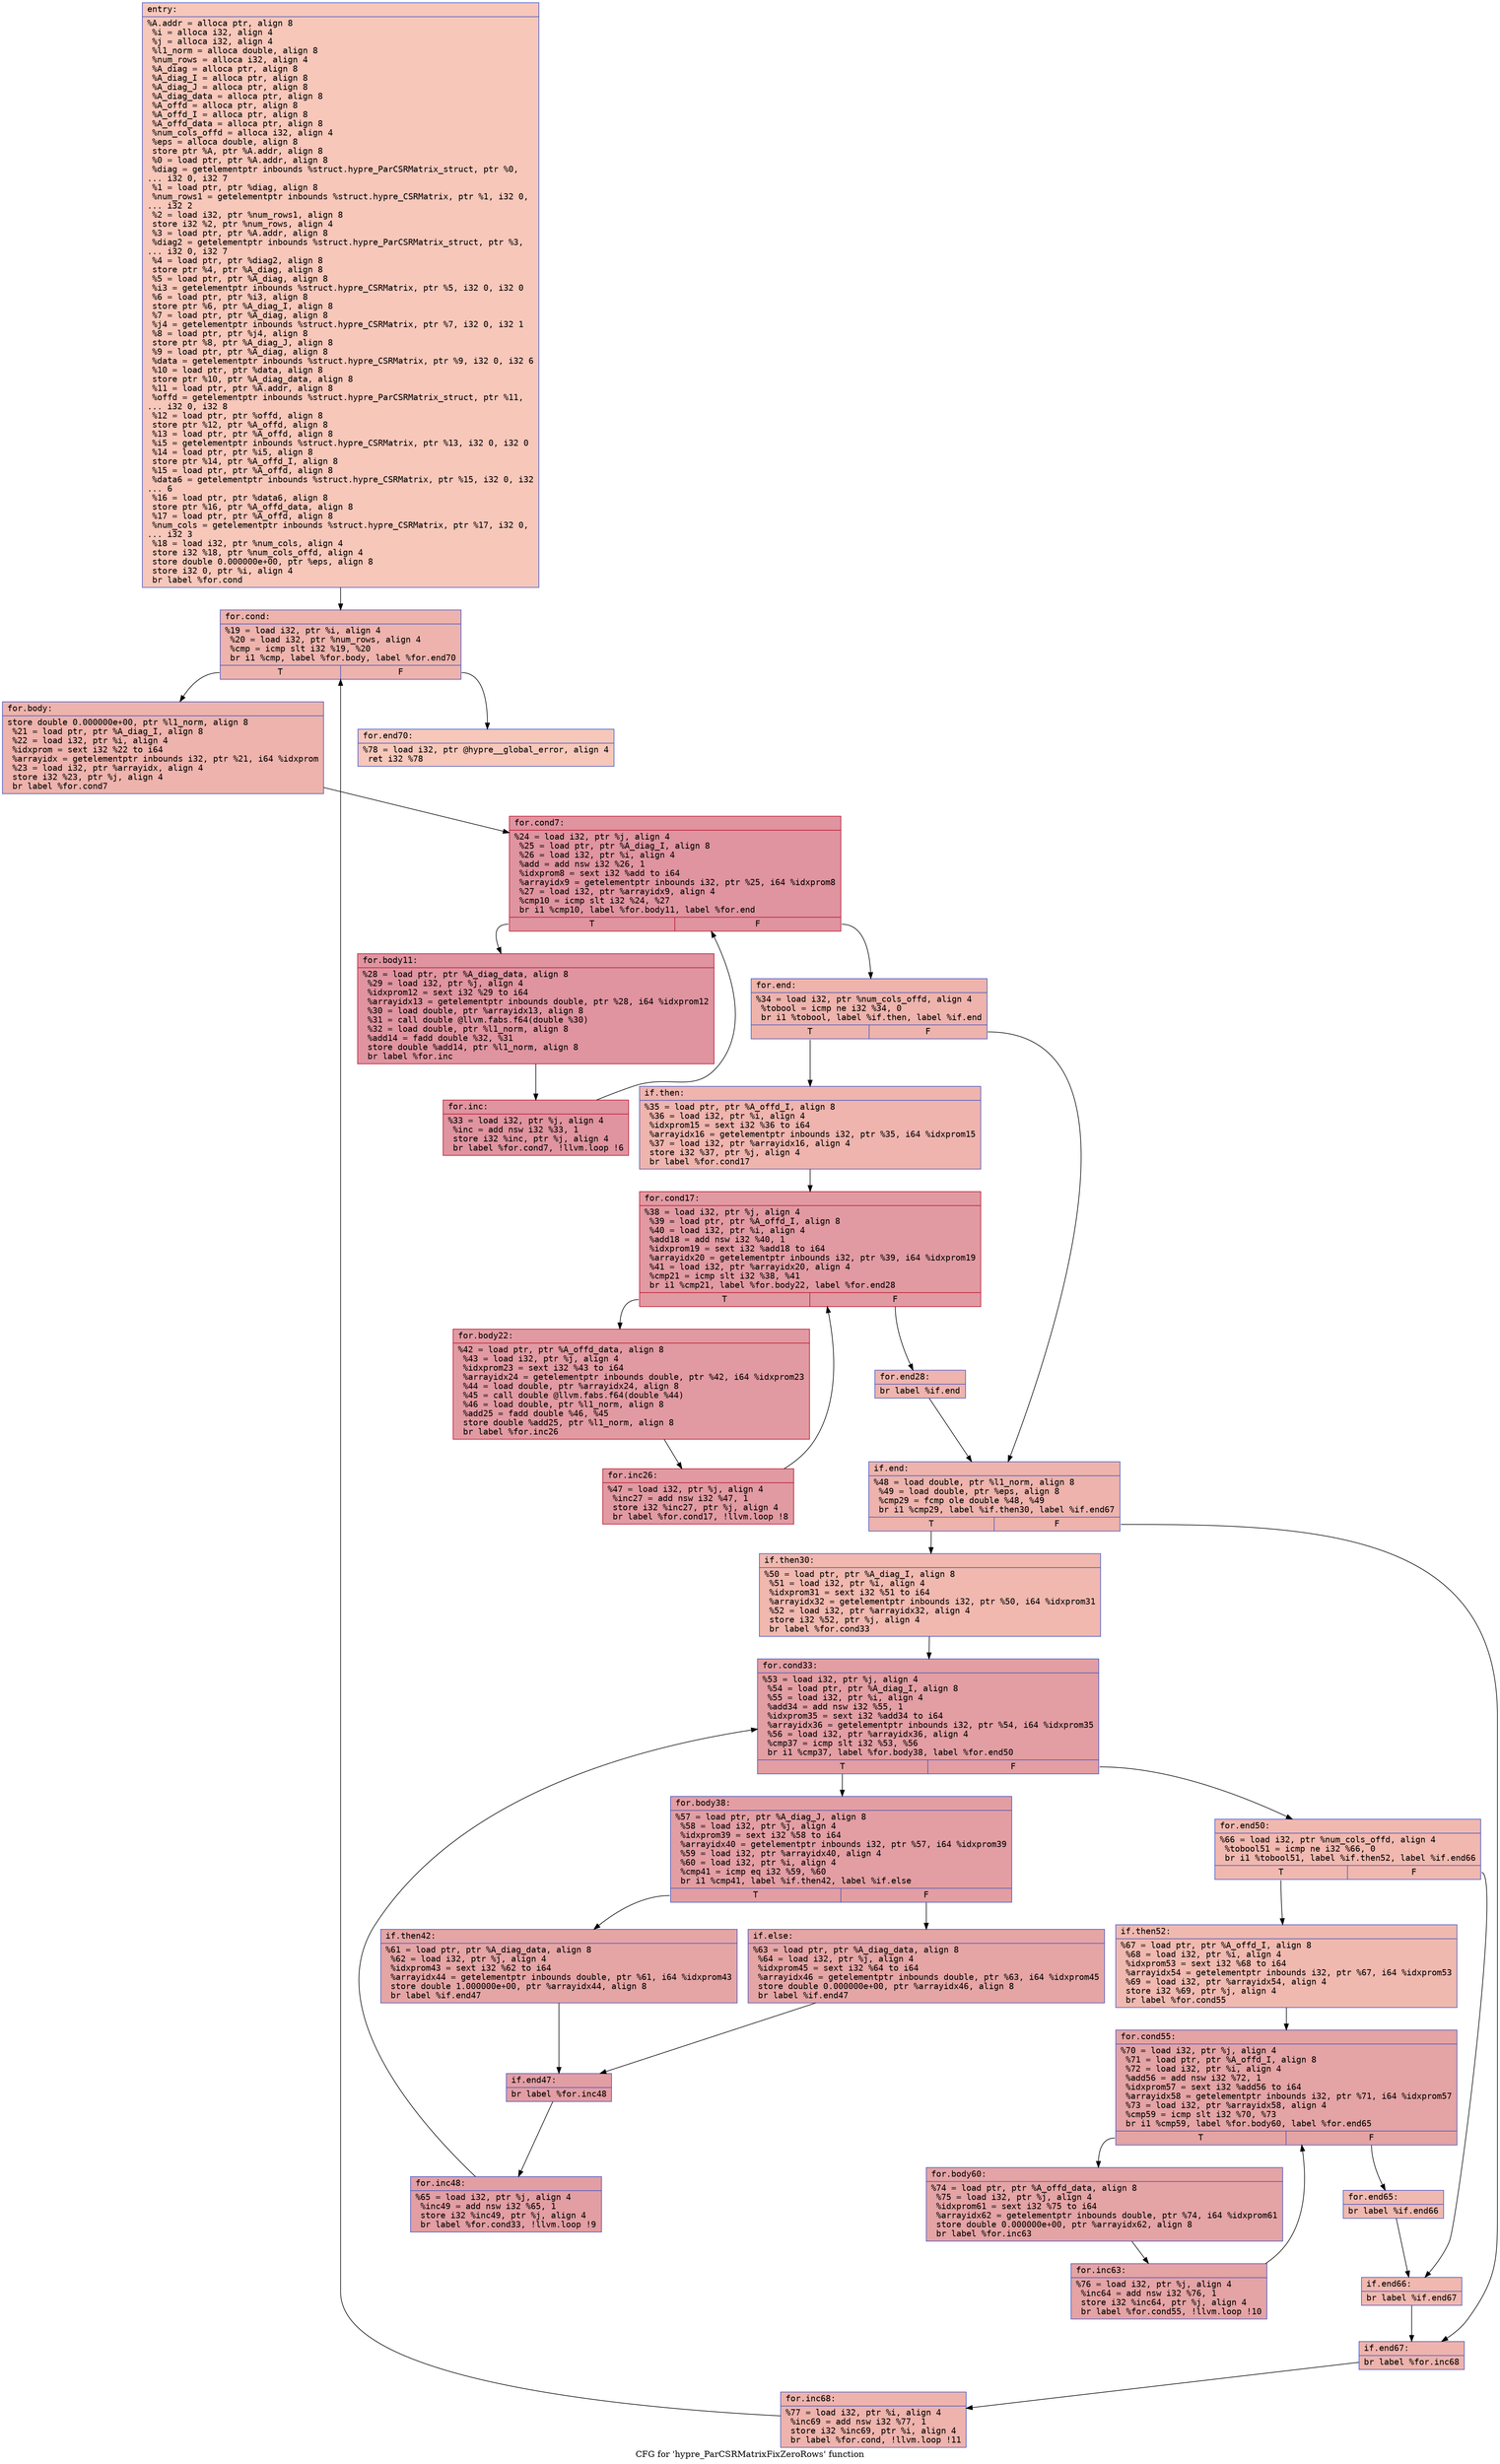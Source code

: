 digraph "CFG for 'hypre_ParCSRMatrixFixZeroRows' function" {
	label="CFG for 'hypre_ParCSRMatrixFixZeroRows' function";

	Node0x56058d7332c0 [shape=record,color="#3d50c3ff", style=filled, fillcolor="#ec7f6370" fontname="Courier",label="{entry:\l|  %A.addr = alloca ptr, align 8\l  %i = alloca i32, align 4\l  %j = alloca i32, align 4\l  %l1_norm = alloca double, align 8\l  %num_rows = alloca i32, align 4\l  %A_diag = alloca ptr, align 8\l  %A_diag_I = alloca ptr, align 8\l  %A_diag_J = alloca ptr, align 8\l  %A_diag_data = alloca ptr, align 8\l  %A_offd = alloca ptr, align 8\l  %A_offd_I = alloca ptr, align 8\l  %A_offd_data = alloca ptr, align 8\l  %num_cols_offd = alloca i32, align 4\l  %eps = alloca double, align 8\l  store ptr %A, ptr %A.addr, align 8\l  %0 = load ptr, ptr %A.addr, align 8\l  %diag = getelementptr inbounds %struct.hypre_ParCSRMatrix_struct, ptr %0,\l... i32 0, i32 7\l  %1 = load ptr, ptr %diag, align 8\l  %num_rows1 = getelementptr inbounds %struct.hypre_CSRMatrix, ptr %1, i32 0,\l... i32 2\l  %2 = load i32, ptr %num_rows1, align 8\l  store i32 %2, ptr %num_rows, align 4\l  %3 = load ptr, ptr %A.addr, align 8\l  %diag2 = getelementptr inbounds %struct.hypre_ParCSRMatrix_struct, ptr %3,\l... i32 0, i32 7\l  %4 = load ptr, ptr %diag2, align 8\l  store ptr %4, ptr %A_diag, align 8\l  %5 = load ptr, ptr %A_diag, align 8\l  %i3 = getelementptr inbounds %struct.hypre_CSRMatrix, ptr %5, i32 0, i32 0\l  %6 = load ptr, ptr %i3, align 8\l  store ptr %6, ptr %A_diag_I, align 8\l  %7 = load ptr, ptr %A_diag, align 8\l  %j4 = getelementptr inbounds %struct.hypre_CSRMatrix, ptr %7, i32 0, i32 1\l  %8 = load ptr, ptr %j4, align 8\l  store ptr %8, ptr %A_diag_J, align 8\l  %9 = load ptr, ptr %A_diag, align 8\l  %data = getelementptr inbounds %struct.hypre_CSRMatrix, ptr %9, i32 0, i32 6\l  %10 = load ptr, ptr %data, align 8\l  store ptr %10, ptr %A_diag_data, align 8\l  %11 = load ptr, ptr %A.addr, align 8\l  %offd = getelementptr inbounds %struct.hypre_ParCSRMatrix_struct, ptr %11,\l... i32 0, i32 8\l  %12 = load ptr, ptr %offd, align 8\l  store ptr %12, ptr %A_offd, align 8\l  %13 = load ptr, ptr %A_offd, align 8\l  %i5 = getelementptr inbounds %struct.hypre_CSRMatrix, ptr %13, i32 0, i32 0\l  %14 = load ptr, ptr %i5, align 8\l  store ptr %14, ptr %A_offd_I, align 8\l  %15 = load ptr, ptr %A_offd, align 8\l  %data6 = getelementptr inbounds %struct.hypre_CSRMatrix, ptr %15, i32 0, i32\l... 6\l  %16 = load ptr, ptr %data6, align 8\l  store ptr %16, ptr %A_offd_data, align 8\l  %17 = load ptr, ptr %A_offd, align 8\l  %num_cols = getelementptr inbounds %struct.hypre_CSRMatrix, ptr %17, i32 0,\l... i32 3\l  %18 = load i32, ptr %num_cols, align 4\l  store i32 %18, ptr %num_cols_offd, align 4\l  store double 0.000000e+00, ptr %eps, align 8\l  store i32 0, ptr %i, align 4\l  br label %for.cond\l}"];
	Node0x56058d7332c0 -> Node0x56058d7357f0[tooltip="entry -> for.cond\nProbability 100.00%" ];
	Node0x56058d7357f0 [shape=record,color="#3d50c3ff", style=filled, fillcolor="#d6524470" fontname="Courier",label="{for.cond:\l|  %19 = load i32, ptr %i, align 4\l  %20 = load i32, ptr %num_rows, align 4\l  %cmp = icmp slt i32 %19, %20\l  br i1 %cmp, label %for.body, label %for.end70\l|{<s0>T|<s1>F}}"];
	Node0x56058d7357f0:s0 -> Node0x56058d735a90[tooltip="for.cond -> for.body\nProbability 96.88%" ];
	Node0x56058d7357f0:s1 -> Node0x56058d735b10[tooltip="for.cond -> for.end70\nProbability 3.12%" ];
	Node0x56058d735a90 [shape=record,color="#3d50c3ff", style=filled, fillcolor="#d6524470" fontname="Courier",label="{for.body:\l|  store double 0.000000e+00, ptr %l1_norm, align 8\l  %21 = load ptr, ptr %A_diag_I, align 8\l  %22 = load i32, ptr %i, align 4\l  %idxprom = sext i32 %22 to i64\l  %arrayidx = getelementptr inbounds i32, ptr %21, i64 %idxprom\l  %23 = load i32, ptr %arrayidx, align 4\l  store i32 %23, ptr %j, align 4\l  br label %for.cond7\l}"];
	Node0x56058d735a90 -> Node0x56058d736060[tooltip="for.body -> for.cond7\nProbability 100.00%" ];
	Node0x56058d736060 [shape=record,color="#b70d28ff", style=filled, fillcolor="#b70d2870" fontname="Courier",label="{for.cond7:\l|  %24 = load i32, ptr %j, align 4\l  %25 = load ptr, ptr %A_diag_I, align 8\l  %26 = load i32, ptr %i, align 4\l  %add = add nsw i32 %26, 1\l  %idxprom8 = sext i32 %add to i64\l  %arrayidx9 = getelementptr inbounds i32, ptr %25, i64 %idxprom8\l  %27 = load i32, ptr %arrayidx9, align 4\l  %cmp10 = icmp slt i32 %24, %27\l  br i1 %cmp10, label %for.body11, label %for.end\l|{<s0>T|<s1>F}}"];
	Node0x56058d736060:s0 -> Node0x56058d736620[tooltip="for.cond7 -> for.body11\nProbability 96.88%" ];
	Node0x56058d736060:s1 -> Node0x56058d7366a0[tooltip="for.cond7 -> for.end\nProbability 3.12%" ];
	Node0x56058d736620 [shape=record,color="#b70d28ff", style=filled, fillcolor="#b70d2870" fontname="Courier",label="{for.body11:\l|  %28 = load ptr, ptr %A_diag_data, align 8\l  %29 = load i32, ptr %j, align 4\l  %idxprom12 = sext i32 %29 to i64\l  %arrayidx13 = getelementptr inbounds double, ptr %28, i64 %idxprom12\l  %30 = load double, ptr %arrayidx13, align 8\l  %31 = call double @llvm.fabs.f64(double %30)\l  %32 = load double, ptr %l1_norm, align 8\l  %add14 = fadd double %32, %31\l  store double %add14, ptr %l1_norm, align 8\l  br label %for.inc\l}"];
	Node0x56058d736620 -> Node0x56058d736df0[tooltip="for.body11 -> for.inc\nProbability 100.00%" ];
	Node0x56058d736df0 [shape=record,color="#b70d28ff", style=filled, fillcolor="#b70d2870" fontname="Courier",label="{for.inc:\l|  %33 = load i32, ptr %j, align 4\l  %inc = add nsw i32 %33, 1\l  store i32 %inc, ptr %j, align 4\l  br label %for.cond7, !llvm.loop !6\l}"];
	Node0x56058d736df0 -> Node0x56058d736060[tooltip="for.inc -> for.cond7\nProbability 100.00%" ];
	Node0x56058d7366a0 [shape=record,color="#3d50c3ff", style=filled, fillcolor="#d6524470" fontname="Courier",label="{for.end:\l|  %34 = load i32, ptr %num_cols_offd, align 4\l  %tobool = icmp ne i32 %34, 0\l  br i1 %tobool, label %if.then, label %if.end\l|{<s0>T|<s1>F}}"];
	Node0x56058d7366a0:s0 -> Node0x56058d737390[tooltip="for.end -> if.then\nProbability 62.50%" ];
	Node0x56058d7366a0:s1 -> Node0x56058d737400[tooltip="for.end -> if.end\nProbability 37.50%" ];
	Node0x56058d737390 [shape=record,color="#3d50c3ff", style=filled, fillcolor="#d8564670" fontname="Courier",label="{if.then:\l|  %35 = load ptr, ptr %A_offd_I, align 8\l  %36 = load i32, ptr %i, align 4\l  %idxprom15 = sext i32 %36 to i64\l  %arrayidx16 = getelementptr inbounds i32, ptr %35, i64 %idxprom15\l  %37 = load i32, ptr %arrayidx16, align 4\l  store i32 %37, ptr %j, align 4\l  br label %for.cond17\l}"];
	Node0x56058d737390 -> Node0x56058d7352a0[tooltip="if.then -> for.cond17\nProbability 100.00%" ];
	Node0x56058d7352a0 [shape=record,color="#b70d28ff", style=filled, fillcolor="#bb1b2c70" fontname="Courier",label="{for.cond17:\l|  %38 = load i32, ptr %j, align 4\l  %39 = load ptr, ptr %A_offd_I, align 8\l  %40 = load i32, ptr %i, align 4\l  %add18 = add nsw i32 %40, 1\l  %idxprom19 = sext i32 %add18 to i64\l  %arrayidx20 = getelementptr inbounds i32, ptr %39, i64 %idxprom19\l  %41 = load i32, ptr %arrayidx20, align 4\l  %cmp21 = icmp slt i32 %38, %41\l  br i1 %cmp21, label %for.body22, label %for.end28\l|{<s0>T|<s1>F}}"];
	Node0x56058d7352a0:s0 -> Node0x56058d738180[tooltip="for.cond17 -> for.body22\nProbability 96.88%" ];
	Node0x56058d7352a0:s1 -> Node0x56058d738200[tooltip="for.cond17 -> for.end28\nProbability 3.12%" ];
	Node0x56058d738180 [shape=record,color="#b70d28ff", style=filled, fillcolor="#bb1b2c70" fontname="Courier",label="{for.body22:\l|  %42 = load ptr, ptr %A_offd_data, align 8\l  %43 = load i32, ptr %j, align 4\l  %idxprom23 = sext i32 %43 to i64\l  %arrayidx24 = getelementptr inbounds double, ptr %42, i64 %idxprom23\l  %44 = load double, ptr %arrayidx24, align 8\l  %45 = call double @llvm.fabs.f64(double %44)\l  %46 = load double, ptr %l1_norm, align 8\l  %add25 = fadd double %46, %45\l  store double %add25, ptr %l1_norm, align 8\l  br label %for.inc26\l}"];
	Node0x56058d738180 -> Node0x56058d7388e0[tooltip="for.body22 -> for.inc26\nProbability 100.00%" ];
	Node0x56058d7388e0 [shape=record,color="#b70d28ff", style=filled, fillcolor="#bb1b2c70" fontname="Courier",label="{for.inc26:\l|  %47 = load i32, ptr %j, align 4\l  %inc27 = add nsw i32 %47, 1\l  store i32 %inc27, ptr %j, align 4\l  br label %for.cond17, !llvm.loop !8\l}"];
	Node0x56058d7388e0 -> Node0x56058d7352a0[tooltip="for.inc26 -> for.cond17\nProbability 100.00%" ];
	Node0x56058d738200 [shape=record,color="#3d50c3ff", style=filled, fillcolor="#d8564670" fontname="Courier",label="{for.end28:\l|  br label %if.end\l}"];
	Node0x56058d738200 -> Node0x56058d737400[tooltip="for.end28 -> if.end\nProbability 100.00%" ];
	Node0x56058d737400 [shape=record,color="#3d50c3ff", style=filled, fillcolor="#d6524470" fontname="Courier",label="{if.end:\l|  %48 = load double, ptr %l1_norm, align 8\l  %49 = load double, ptr %eps, align 8\l  %cmp29 = fcmp ole double %48, %49\l  br i1 %cmp29, label %if.then30, label %if.end67\l|{<s0>T|<s1>F}}"];
	Node0x56058d737400:s0 -> Node0x56058d739790[tooltip="if.end -> if.then30\nProbability 50.00%" ];
	Node0x56058d737400:s1 -> Node0x56058d739810[tooltip="if.end -> if.end67\nProbability 50.00%" ];
	Node0x56058d739790 [shape=record,color="#3d50c3ff", style=filled, fillcolor="#dc5d4a70" fontname="Courier",label="{if.then30:\l|  %50 = load ptr, ptr %A_diag_I, align 8\l  %51 = load i32, ptr %i, align 4\l  %idxprom31 = sext i32 %51 to i64\l  %arrayidx32 = getelementptr inbounds i32, ptr %50, i64 %idxprom31\l  %52 = load i32, ptr %arrayidx32, align 4\l  store i32 %52, ptr %j, align 4\l  br label %for.cond33\l}"];
	Node0x56058d739790 -> Node0x56058d739cd0[tooltip="if.then30 -> for.cond33\nProbability 100.00%" ];
	Node0x56058d739cd0 [shape=record,color="#3d50c3ff", style=filled, fillcolor="#be242e70" fontname="Courier",label="{for.cond33:\l|  %53 = load i32, ptr %j, align 4\l  %54 = load ptr, ptr %A_diag_I, align 8\l  %55 = load i32, ptr %i, align 4\l  %add34 = add nsw i32 %55, 1\l  %idxprom35 = sext i32 %add34 to i64\l  %arrayidx36 = getelementptr inbounds i32, ptr %54, i64 %idxprom35\l  %56 = load i32, ptr %arrayidx36, align 4\l  %cmp37 = icmp slt i32 %53, %56\l  br i1 %cmp37, label %for.body38, label %for.end50\l|{<s0>T|<s1>F}}"];
	Node0x56058d739cd0:s0 -> Node0x56058d73a290[tooltip="for.cond33 -> for.body38\nProbability 96.88%" ];
	Node0x56058d739cd0:s1 -> Node0x56058d73a310[tooltip="for.cond33 -> for.end50\nProbability 3.12%" ];
	Node0x56058d73a290 [shape=record,color="#3d50c3ff", style=filled, fillcolor="#be242e70" fontname="Courier",label="{for.body38:\l|  %57 = load ptr, ptr %A_diag_J, align 8\l  %58 = load i32, ptr %j, align 4\l  %idxprom39 = sext i32 %58 to i64\l  %arrayidx40 = getelementptr inbounds i32, ptr %57, i64 %idxprom39\l  %59 = load i32, ptr %arrayidx40, align 4\l  %60 = load i32, ptr %i, align 4\l  %cmp41 = icmp eq i32 %59, %60\l  br i1 %cmp41, label %if.then42, label %if.else\l|{<s0>T|<s1>F}}"];
	Node0x56058d73a290:s0 -> Node0x56058d73a860[tooltip="for.body38 -> if.then42\nProbability 50.00%" ];
	Node0x56058d73a290:s1 -> Node0x56058d73a8e0[tooltip="for.body38 -> if.else\nProbability 50.00%" ];
	Node0x56058d73a860 [shape=record,color="#3d50c3ff", style=filled, fillcolor="#c5333470" fontname="Courier",label="{if.then42:\l|  %61 = load ptr, ptr %A_diag_data, align 8\l  %62 = load i32, ptr %j, align 4\l  %idxprom43 = sext i32 %62 to i64\l  %arrayidx44 = getelementptr inbounds double, ptr %61, i64 %idxprom43\l  store double 1.000000e+00, ptr %arrayidx44, align 8\l  br label %if.end47\l}"];
	Node0x56058d73a860 -> Node0x56058d73ad30[tooltip="if.then42 -> if.end47\nProbability 100.00%" ];
	Node0x56058d73a8e0 [shape=record,color="#3d50c3ff", style=filled, fillcolor="#c5333470" fontname="Courier",label="{if.else:\l|  %63 = load ptr, ptr %A_diag_data, align 8\l  %64 = load i32, ptr %j, align 4\l  %idxprom45 = sext i32 %64 to i64\l  %arrayidx46 = getelementptr inbounds double, ptr %63, i64 %idxprom45\l  store double 0.000000e+00, ptr %arrayidx46, align 8\l  br label %if.end47\l}"];
	Node0x56058d73a8e0 -> Node0x56058d73ad30[tooltip="if.else -> if.end47\nProbability 100.00%" ];
	Node0x56058d73ad30 [shape=record,color="#3d50c3ff", style=filled, fillcolor="#be242e70" fontname="Courier",label="{if.end47:\l|  br label %for.inc48\l}"];
	Node0x56058d73ad30 -> Node0x56058d73b1a0[tooltip="if.end47 -> for.inc48\nProbability 100.00%" ];
	Node0x56058d73b1a0 [shape=record,color="#3d50c3ff", style=filled, fillcolor="#be242e70" fontname="Courier",label="{for.inc48:\l|  %65 = load i32, ptr %j, align 4\l  %inc49 = add nsw i32 %65, 1\l  store i32 %inc49, ptr %j, align 4\l  br label %for.cond33, !llvm.loop !9\l}"];
	Node0x56058d73b1a0 -> Node0x56058d739cd0[tooltip="for.inc48 -> for.cond33\nProbability 100.00%" ];
	Node0x56058d73a310 [shape=record,color="#3d50c3ff", style=filled, fillcolor="#dc5d4a70" fontname="Courier",label="{for.end50:\l|  %66 = load i32, ptr %num_cols_offd, align 4\l  %tobool51 = icmp ne i32 %66, 0\l  br i1 %tobool51, label %if.then52, label %if.end66\l|{<s0>T|<s1>F}}"];
	Node0x56058d73a310:s0 -> Node0x56058d73b740[tooltip="for.end50 -> if.then52\nProbability 62.50%" ];
	Node0x56058d73a310:s1 -> Node0x56058d73b7c0[tooltip="for.end50 -> if.end66\nProbability 37.50%" ];
	Node0x56058d73b740 [shape=record,color="#3d50c3ff", style=filled, fillcolor="#de614d70" fontname="Courier",label="{if.then52:\l|  %67 = load ptr, ptr %A_offd_I, align 8\l  %68 = load i32, ptr %i, align 4\l  %idxprom53 = sext i32 %68 to i64\l  %arrayidx54 = getelementptr inbounds i32, ptr %67, i64 %idxprom53\l  %69 = load i32, ptr %arrayidx54, align 4\l  store i32 %69, ptr %j, align 4\l  br label %for.cond55\l}"];
	Node0x56058d73b740 -> Node0x56058d73bc80[tooltip="if.then52 -> for.cond55\nProbability 100.00%" ];
	Node0x56058d73bc80 [shape=record,color="#3d50c3ff", style=filled, fillcolor="#c32e3170" fontname="Courier",label="{for.cond55:\l|  %70 = load i32, ptr %j, align 4\l  %71 = load ptr, ptr %A_offd_I, align 8\l  %72 = load i32, ptr %i, align 4\l  %add56 = add nsw i32 %72, 1\l  %idxprom57 = sext i32 %add56 to i64\l  %arrayidx58 = getelementptr inbounds i32, ptr %71, i64 %idxprom57\l  %73 = load i32, ptr %arrayidx58, align 4\l  %cmp59 = icmp slt i32 %70, %73\l  br i1 %cmp59, label %for.body60, label %for.end65\l|{<s0>T|<s1>F}}"];
	Node0x56058d73bc80:s0 -> Node0x56058d73c240[tooltip="for.cond55 -> for.body60\nProbability 96.88%" ];
	Node0x56058d73bc80:s1 -> Node0x56058d73c2c0[tooltip="for.cond55 -> for.end65\nProbability 3.12%" ];
	Node0x56058d73c240 [shape=record,color="#3d50c3ff", style=filled, fillcolor="#c32e3170" fontname="Courier",label="{for.body60:\l|  %74 = load ptr, ptr %A_offd_data, align 8\l  %75 = load i32, ptr %j, align 4\l  %idxprom61 = sext i32 %75 to i64\l  %arrayidx62 = getelementptr inbounds double, ptr %74, i64 %idxprom61\l  store double 0.000000e+00, ptr %arrayidx62, align 8\l  br label %for.inc63\l}"];
	Node0x56058d73c240 -> Node0x56058d737b50[tooltip="for.body60 -> for.inc63\nProbability 100.00%" ];
	Node0x56058d737b50 [shape=record,color="#3d50c3ff", style=filled, fillcolor="#c32e3170" fontname="Courier",label="{for.inc63:\l|  %76 = load i32, ptr %j, align 4\l  %inc64 = add nsw i32 %76, 1\l  store i32 %inc64, ptr %j, align 4\l  br label %for.cond55, !llvm.loop !10\l}"];
	Node0x56058d737b50 -> Node0x56058d73bc80[tooltip="for.inc63 -> for.cond55\nProbability 100.00%" ];
	Node0x56058d73c2c0 [shape=record,color="#3d50c3ff", style=filled, fillcolor="#de614d70" fontname="Courier",label="{for.end65:\l|  br label %if.end66\l}"];
	Node0x56058d73c2c0 -> Node0x56058d73b7c0[tooltip="for.end65 -> if.end66\nProbability 100.00%" ];
	Node0x56058d73b7c0 [shape=record,color="#3d50c3ff", style=filled, fillcolor="#dc5d4a70" fontname="Courier",label="{if.end66:\l|  br label %if.end67\l}"];
	Node0x56058d73b7c0 -> Node0x56058d739810[tooltip="if.end66 -> if.end67\nProbability 100.00%" ];
	Node0x56058d739810 [shape=record,color="#3d50c3ff", style=filled, fillcolor="#d6524470" fontname="Courier",label="{if.end67:\l|  br label %for.inc68\l}"];
	Node0x56058d739810 -> Node0x56058d73d260[tooltip="if.end67 -> for.inc68\nProbability 100.00%" ];
	Node0x56058d73d260 [shape=record,color="#3d50c3ff", style=filled, fillcolor="#d6524470" fontname="Courier",label="{for.inc68:\l|  %77 = load i32, ptr %i, align 4\l  %inc69 = add nsw i32 %77, 1\l  store i32 %inc69, ptr %i, align 4\l  br label %for.cond, !llvm.loop !11\l}"];
	Node0x56058d73d260 -> Node0x56058d7357f0[tooltip="for.inc68 -> for.cond\nProbability 100.00%" ];
	Node0x56058d735b10 [shape=record,color="#3d50c3ff", style=filled, fillcolor="#ec7f6370" fontname="Courier",label="{for.end70:\l|  %78 = load i32, ptr @hypre__global_error, align 4\l  ret i32 %78\l}"];
}
